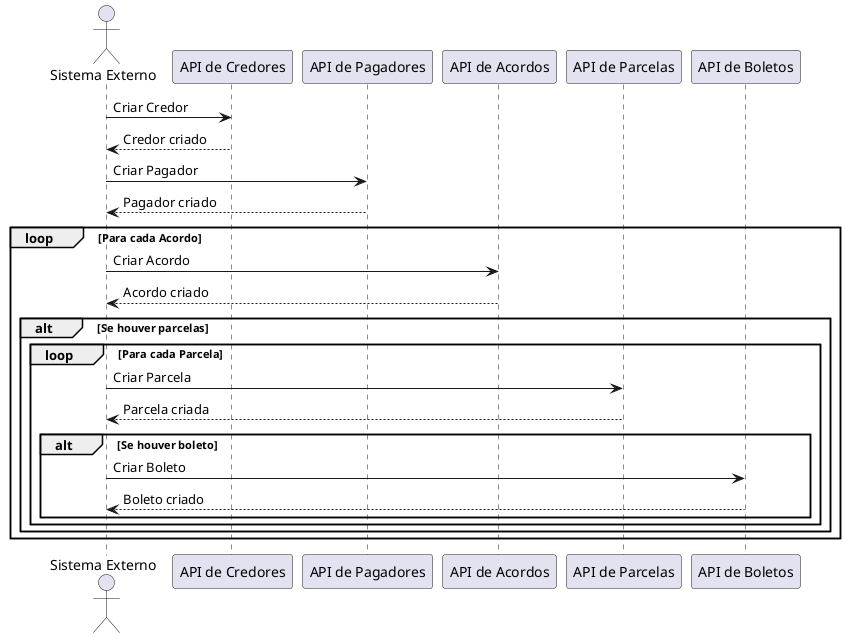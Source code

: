 @startuml
actor "Sistema Externo" as System
participant "API de Credores" as Creditors
participant "API de Pagadores" as Payers
participant "API de Acordos" as Agreements
participant "API de Parcelas" as Installments
participant "API de Boletos" as Boletos

System -> Creditors : Criar Credor
Creditors --> System : Credor criado

System -> Payers : Criar Pagador
Payers --> System : Pagador criado

loop Para cada Acordo
    System -> Agreements : Criar Acordo
    Agreements --> System : Acordo criado

    alt Se houver parcelas
        loop Para cada Parcela
            System -> Installments : Criar Parcela
            Installments --> System : Parcela criada

            alt Se houver boleto
                System -> Boletos : Criar Boleto
                Boletos --> System : Boleto criado
            end
        end
    end
end
@enduml
